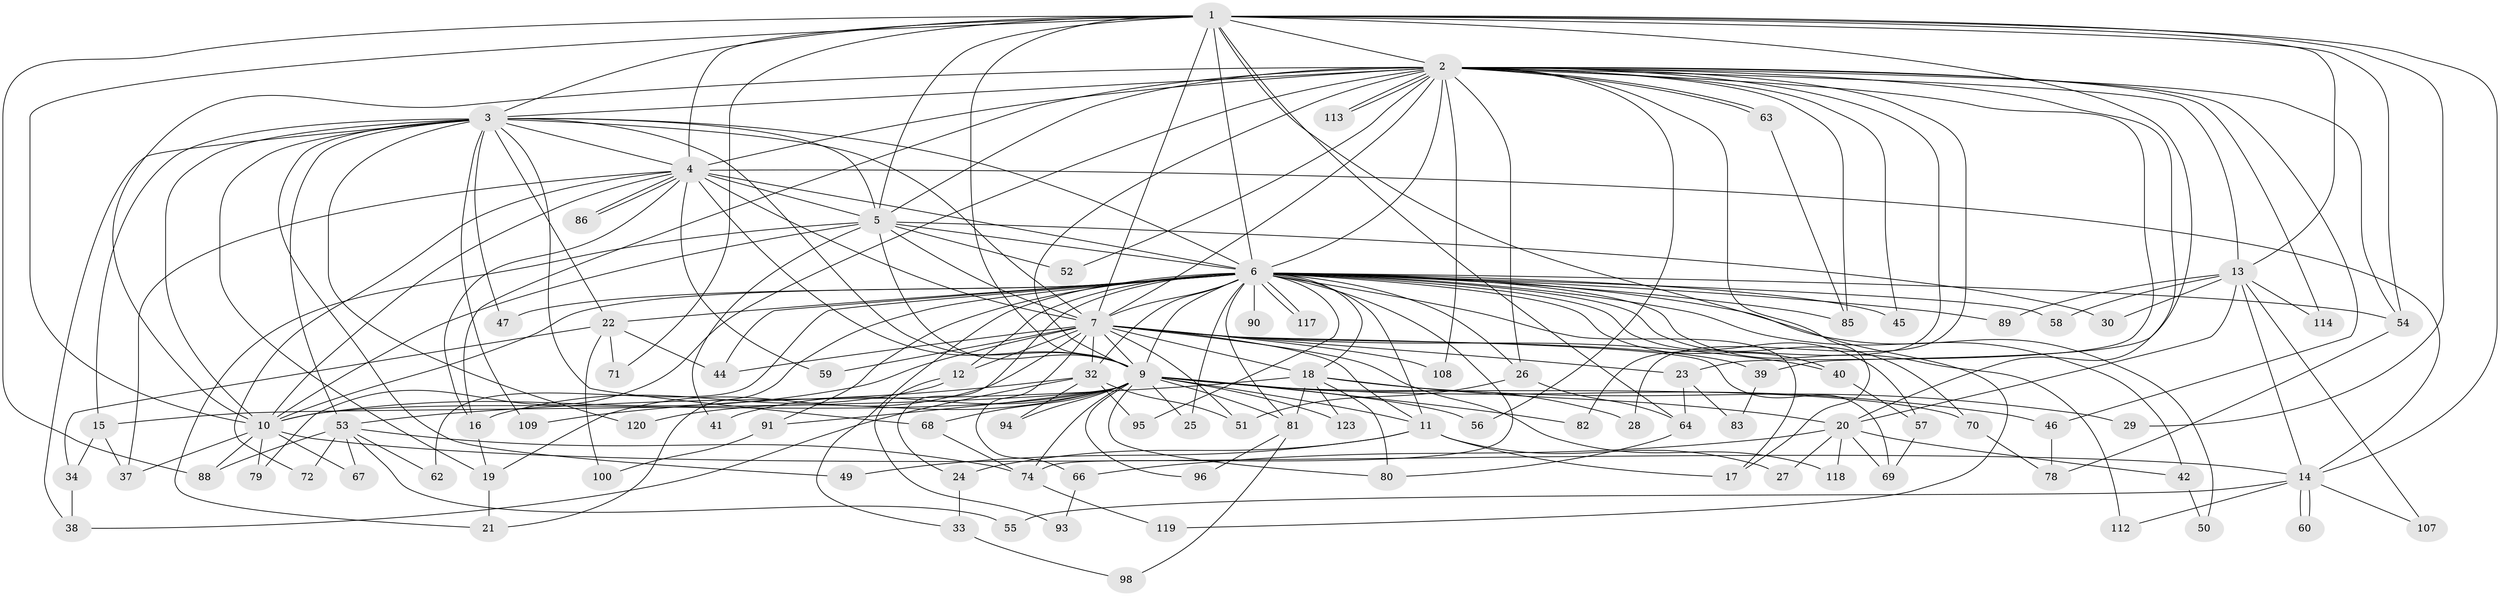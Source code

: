 // Generated by graph-tools (version 1.1) at 2025/23/03/03/25 07:23:37]
// undirected, 94 vertices, 227 edges
graph export_dot {
graph [start="1"]
  node [color=gray90,style=filled];
  1 [super="+115"];
  2 [super="+36"];
  3 [super="+126"];
  4 [super="+103"];
  5;
  6 [super="+8"];
  7 [super="+84"];
  9 [super="+61"];
  10 [super="+75"];
  11 [super="+65"];
  12 [super="+102"];
  13 [super="+87"];
  14 [super="+48"];
  15 [super="+106"];
  16 [super="+35"];
  17 [super="+43"];
  18 [super="+99"];
  19 [super="+116"];
  20 [super="+124"];
  21 [super="+31"];
  22 [super="+125"];
  23;
  24;
  25;
  26;
  27;
  28;
  29;
  30;
  32;
  33;
  34 [super="+121"];
  37;
  38;
  39;
  40;
  41;
  42;
  44;
  45;
  46;
  47;
  49;
  50;
  51 [super="+104"];
  52;
  53 [super="+76"];
  54 [super="+73"];
  55;
  56;
  57 [super="+77"];
  58;
  59;
  60;
  62;
  63;
  64 [super="+97"];
  66;
  67;
  68;
  69;
  70;
  71;
  72;
  74 [super="+101"];
  78 [super="+110"];
  79;
  80;
  81 [super="+111"];
  82;
  83;
  85 [super="+92"];
  86;
  88 [super="+105"];
  89;
  90;
  91;
  93;
  94;
  95;
  96;
  98;
  100;
  107;
  108;
  109;
  112;
  113;
  114;
  117;
  118;
  119;
  120 [super="+122"];
  123;
  1 -- 2;
  1 -- 3;
  1 -- 4 [weight=2];
  1 -- 5;
  1 -- 6 [weight=2];
  1 -- 7;
  1 -- 9;
  1 -- 10;
  1 -- 13;
  1 -- 14;
  1 -- 29;
  1 -- 39;
  1 -- 54;
  1 -- 71;
  1 -- 88;
  1 -- 119;
  1 -- 64;
  2 -- 3;
  2 -- 4;
  2 -- 5;
  2 -- 6 [weight=3];
  2 -- 7;
  2 -- 9 [weight=2];
  2 -- 10;
  2 -- 13;
  2 -- 17;
  2 -- 20;
  2 -- 23;
  2 -- 26;
  2 -- 28;
  2 -- 45;
  2 -- 46;
  2 -- 52;
  2 -- 56;
  2 -- 63;
  2 -- 63;
  2 -- 79;
  2 -- 82;
  2 -- 108;
  2 -- 113;
  2 -- 113;
  2 -- 114;
  2 -- 54;
  2 -- 85;
  2 -- 16;
  3 -- 4;
  3 -- 5;
  3 -- 6 [weight=2];
  3 -- 7;
  3 -- 9;
  3 -- 10;
  3 -- 15;
  3 -- 19;
  3 -- 22;
  3 -- 38;
  3 -- 47;
  3 -- 49;
  3 -- 53;
  3 -- 68;
  3 -- 109;
  3 -- 120;
  4 -- 5 [weight=2];
  4 -- 6 [weight=2];
  4 -- 7;
  4 -- 9;
  4 -- 10;
  4 -- 16;
  4 -- 37;
  4 -- 59;
  4 -- 72;
  4 -- 86;
  4 -- 86;
  4 -- 14;
  5 -- 6 [weight=2];
  5 -- 7;
  5 -- 9;
  5 -- 10;
  5 -- 21;
  5 -- 30;
  5 -- 41;
  5 -- 52;
  6 -- 7 [weight=2];
  6 -- 9 [weight=2];
  6 -- 10 [weight=2];
  6 -- 22;
  6 -- 32;
  6 -- 42;
  6 -- 45;
  6 -- 57;
  6 -- 58 [weight=2];
  6 -- 62;
  6 -- 70;
  6 -- 85;
  6 -- 117;
  6 -- 117;
  6 -- 11;
  6 -- 12;
  6 -- 81;
  6 -- 18;
  6 -- 24;
  6 -- 25;
  6 -- 26;
  6 -- 89;
  6 -- 90;
  6 -- 91;
  6 -- 95;
  6 -- 33;
  6 -- 40;
  6 -- 44;
  6 -- 47;
  6 -- 112;
  6 -- 50;
  6 -- 54;
  6 -- 17;
  6 -- 74;
  6 -- 21;
  7 -- 9;
  7 -- 10;
  7 -- 12 [weight=2];
  7 -- 18;
  7 -- 19;
  7 -- 23 [weight=2];
  7 -- 32;
  7 -- 39;
  7 -- 40;
  7 -- 44;
  7 -- 59;
  7 -- 66;
  7 -- 69;
  7 -- 108;
  7 -- 118;
  7 -- 11;
  7 -- 51;
  9 -- 10;
  9 -- 11;
  9 -- 15;
  9 -- 25;
  9 -- 28;
  9 -- 41;
  9 -- 46;
  9 -- 56;
  9 -- 68;
  9 -- 74;
  9 -- 80;
  9 -- 81;
  9 -- 82;
  9 -- 91;
  9 -- 96;
  9 -- 120;
  9 -- 123;
  9 -- 94;
  9 -- 70;
  10 -- 37;
  10 -- 67;
  10 -- 79;
  10 -- 88;
  10 -- 14;
  11 -- 17;
  11 -- 24;
  11 -- 27;
  11 -- 49;
  12 -- 16;
  12 -- 93;
  13 -- 14;
  13 -- 20;
  13 -- 30;
  13 -- 89;
  13 -- 107;
  13 -- 114;
  13 -- 58;
  14 -- 60;
  14 -- 60;
  14 -- 107;
  14 -- 112;
  14 -- 55;
  15 -- 34;
  15 -- 37;
  16 -- 19;
  18 -- 29;
  18 -- 53;
  18 -- 123;
  18 -- 80;
  18 -- 20;
  18 -- 81;
  19 -- 21;
  20 -- 27;
  20 -- 42;
  20 -- 66;
  20 -- 69;
  20 -- 118;
  22 -- 34;
  22 -- 71;
  22 -- 100;
  22 -- 44;
  23 -- 64;
  23 -- 83;
  24 -- 33;
  26 -- 51;
  26 -- 64;
  32 -- 38;
  32 -- 51;
  32 -- 94;
  32 -- 95;
  32 -- 109;
  33 -- 98;
  34 -- 38;
  39 -- 83;
  40 -- 57;
  42 -- 50;
  46 -- 78;
  53 -- 55;
  53 -- 62;
  53 -- 67;
  53 -- 72;
  53 -- 88;
  53 -- 74;
  54 -- 78;
  57 -- 69;
  63 -- 85;
  64 -- 80;
  66 -- 93;
  68 -- 74;
  70 -- 78;
  74 -- 119;
  81 -- 96;
  81 -- 98;
  91 -- 100;
}
